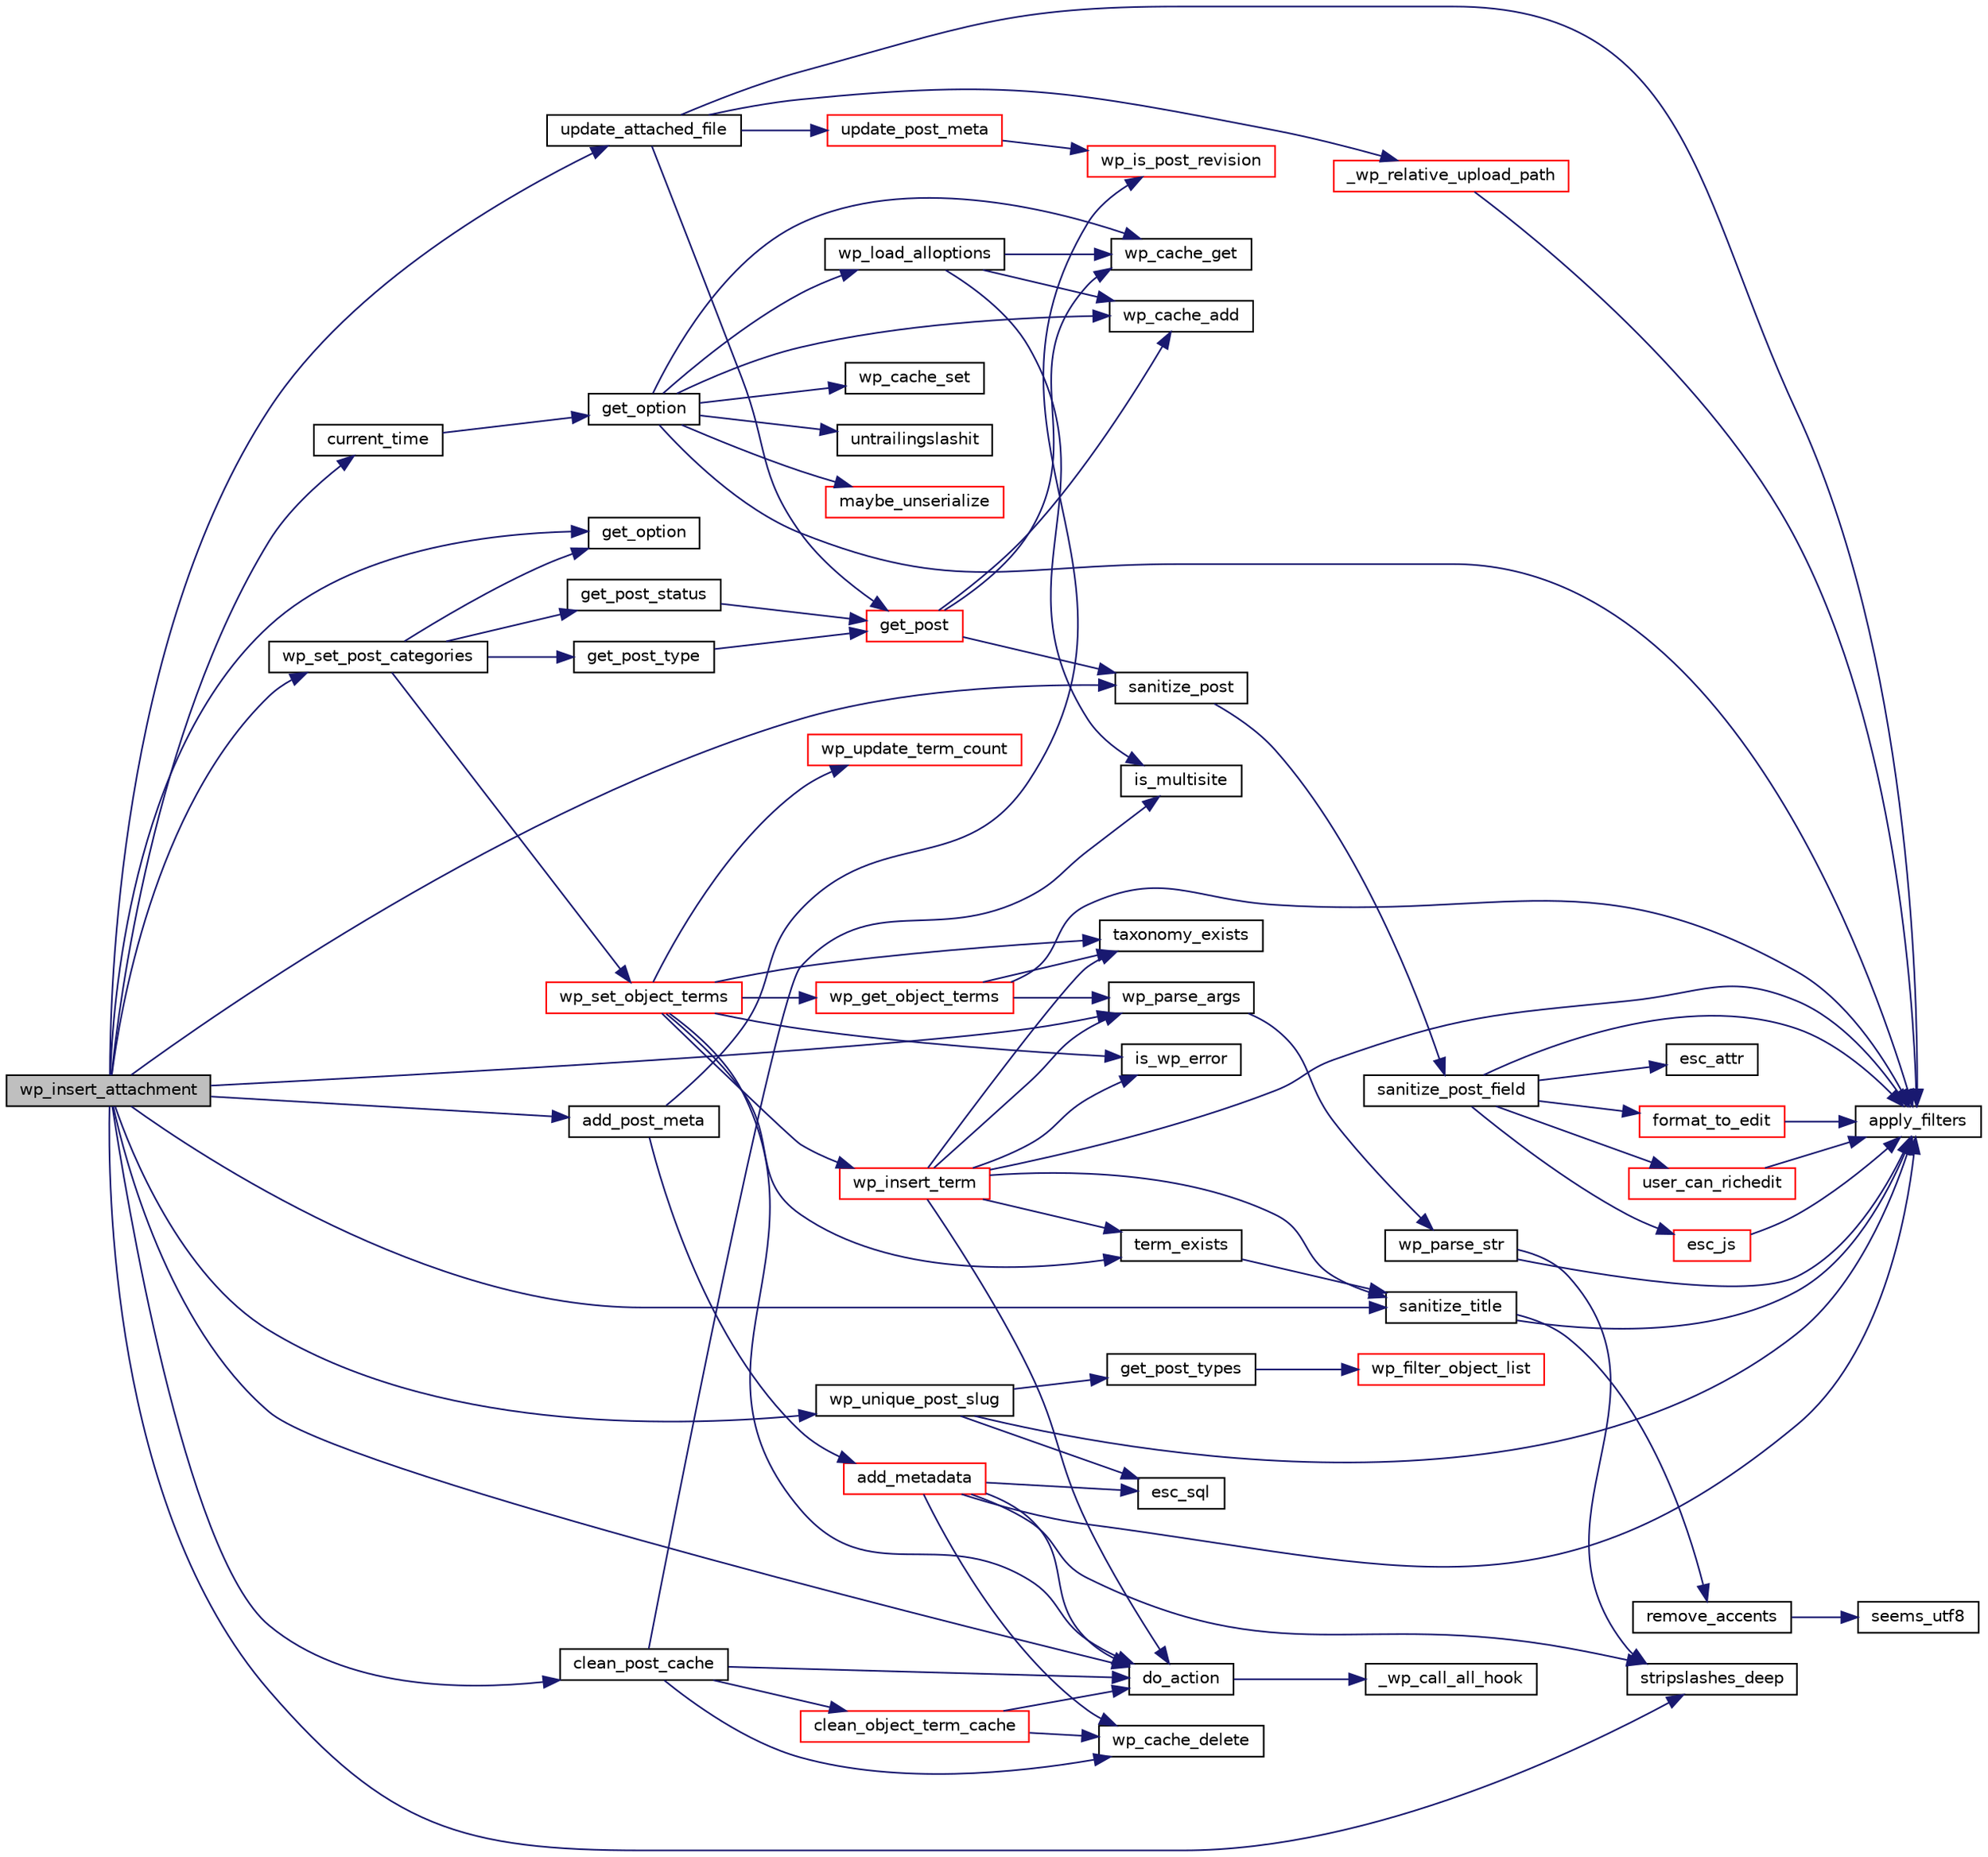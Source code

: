 digraph "wp_insert_attachment"
{
  edge [fontname="Helvetica",fontsize="10",labelfontname="Helvetica",labelfontsize="10"];
  node [fontname="Helvetica",fontsize="10",shape=record];
  rankdir="LR";
  Node1 [label="wp_insert_attachment",height=0.2,width=0.4,color="black", fillcolor="grey75", style="filled", fontcolor="black"];
  Node1 -> Node2 [color="midnightblue",fontsize="10",style="solid",fontname="Helvetica"];
  Node2 [label="get_option",height=0.2,width=0.4,color="black", fillcolor="white", style="filled",URL="$load-scripts_8php.html#aaf1220eff85fdd291725eabf743b2ed3"];
  Node1 -> Node3 [color="midnightblue",fontsize="10",style="solid",fontname="Helvetica"];
  Node3 [label="wp_parse_args",height=0.2,width=0.4,color="black", fillcolor="white", style="filled",URL="$wp-includes_2functions_8php.html#aa3f6fdf5e7702fdd93e84301ea7987aa"];
  Node3 -> Node4 [color="midnightblue",fontsize="10",style="solid",fontname="Helvetica"];
  Node4 [label="wp_parse_str",height=0.2,width=0.4,color="black", fillcolor="white", style="filled",URL="$formatting_8php.html#a17647ed96ed8c87e16b1af5b63fb2cb8"];
  Node4 -> Node5 [color="midnightblue",fontsize="10",style="solid",fontname="Helvetica"];
  Node5 [label="stripslashes_deep",height=0.2,width=0.4,color="black", fillcolor="white", style="filled",URL="$formatting_8php.html#a3b974f63529424e457b55f009a795461"];
  Node4 -> Node6 [color="midnightblue",fontsize="10",style="solid",fontname="Helvetica"];
  Node6 [label="apply_filters",height=0.2,width=0.4,color="black", fillcolor="white", style="filled",URL="$load-scripts_8php.html#a54639394aa645a2277ea41f3cbd23247"];
  Node1 -> Node7 [color="midnightblue",fontsize="10",style="solid",fontname="Helvetica"];
  Node7 [label="sanitize_post",height=0.2,width=0.4,color="black", fillcolor="white", style="filled",URL="$wp-includes_2post_8php.html#a8eebee8e7e751c84f75b5d4da365438c"];
  Node7 -> Node8 [color="midnightblue",fontsize="10",style="solid",fontname="Helvetica"];
  Node8 [label="sanitize_post_field",height=0.2,width=0.4,color="black", fillcolor="white", style="filled",URL="$wp-includes_2post_8php.html#addfb1c1acdc2e6b318105d1ebb537ce8"];
  Node8 -> Node6 [color="midnightblue",fontsize="10",style="solid",fontname="Helvetica"];
  Node8 -> Node9 [color="midnightblue",fontsize="10",style="solid",fontname="Helvetica"];
  Node9 [label="format_to_edit",height=0.2,width=0.4,color="red", fillcolor="white", style="filled",URL="$formatting_8php.html#ab9c822878e20c6d12f6676e419164c10"];
  Node9 -> Node6 [color="midnightblue",fontsize="10",style="solid",fontname="Helvetica"];
  Node8 -> Node10 [color="midnightblue",fontsize="10",style="solid",fontname="Helvetica"];
  Node10 [label="user_can_richedit",height=0.2,width=0.4,color="red", fillcolor="white", style="filled",URL="$general-template_8php.html#abc7e66f079ed375f85bb40888057a3b1"];
  Node10 -> Node6 [color="midnightblue",fontsize="10",style="solid",fontname="Helvetica"];
  Node8 -> Node11 [color="midnightblue",fontsize="10",style="solid",fontname="Helvetica"];
  Node11 [label="esc_attr",height=0.2,width=0.4,color="black", fillcolor="white", style="filled",URL="$load-scripts_8php.html#a0cf0f358a47f49ebdba78be2ed10a41c"];
  Node8 -> Node12 [color="midnightblue",fontsize="10",style="solid",fontname="Helvetica"];
  Node12 [label="esc_js",height=0.2,width=0.4,color="red", fillcolor="white", style="filled",URL="$formatting_8php.html#a0fe22f477c9eafcf9d3805461f249393"];
  Node12 -> Node6 [color="midnightblue",fontsize="10",style="solid",fontname="Helvetica"];
  Node1 -> Node13 [color="midnightblue",fontsize="10",style="solid",fontname="Helvetica"];
  Node13 [label="sanitize_title",height=0.2,width=0.4,color="black", fillcolor="white", style="filled",URL="$formatting_8php.html#ac6495c47468fb816d78bb2d2b326d808"];
  Node13 -> Node14 [color="midnightblue",fontsize="10",style="solid",fontname="Helvetica"];
  Node14 [label="remove_accents",height=0.2,width=0.4,color="black", fillcolor="white", style="filled",URL="$formatting_8php.html#a05e464b55ec2c8b334abed9864d014e9"];
  Node14 -> Node15 [color="midnightblue",fontsize="10",style="solid",fontname="Helvetica"];
  Node15 [label="seems_utf8",height=0.2,width=0.4,color="black", fillcolor="white", style="filled",URL="$formatting_8php.html#a618ba7bdc2cf2790af2e9fa968f03615"];
  Node13 -> Node6 [color="midnightblue",fontsize="10",style="solid",fontname="Helvetica"];
  Node1 -> Node16 [color="midnightblue",fontsize="10",style="solid",fontname="Helvetica"];
  Node16 [label="wp_unique_post_slug",height=0.2,width=0.4,color="black", fillcolor="white", style="filled",URL="$wp-includes_2post_8php.html#a8e6df85dac0b77a87b3bd9b26e82fe72"];
  Node16 -> Node17 [color="midnightblue",fontsize="10",style="solid",fontname="Helvetica"];
  Node17 [label="get_post_types",height=0.2,width=0.4,color="black", fillcolor="white", style="filled",URL="$wp-includes_2post_8php.html#a608a82c55bc57d0bc9b34888b92212e1"];
  Node17 -> Node18 [color="midnightblue",fontsize="10",style="solid",fontname="Helvetica"];
  Node18 [label="wp_filter_object_list",height=0.2,width=0.4,color="red", fillcolor="white", style="filled",URL="$wp-includes_2functions_8php.html#ab34fe39d060b41a5eba441a38bc15d60"];
  Node16 -> Node6 [color="midnightblue",fontsize="10",style="solid",fontname="Helvetica"];
  Node16 -> Node19 [color="midnightblue",fontsize="10",style="solid",fontname="Helvetica"];
  Node19 [label="esc_sql",height=0.2,width=0.4,color="black", fillcolor="white", style="filled",URL="$formatting_8php.html#a7b6b1e51878b10f8d552783dba4042b4"];
  Node1 -> Node20 [color="midnightblue",fontsize="10",style="solid",fontname="Helvetica"];
  Node20 [label="current_time",height=0.2,width=0.4,color="black", fillcolor="white", style="filled",URL="$wp-includes_2functions_8php.html#a4dacfef72ebe1c7276f7d94fdbe93554"];
  Node20 -> Node21 [color="midnightblue",fontsize="10",style="solid",fontname="Helvetica"];
  Node21 [label="get_option",height=0.2,width=0.4,color="black", fillcolor="white", style="filled",URL="$wp-includes_2functions_8php.html#a2d0e41bee9ffe5bbc8afa3e0b348ed2c"];
  Node21 -> Node6 [color="midnightblue",fontsize="10",style="solid",fontname="Helvetica"];
  Node21 -> Node22 [color="midnightblue",fontsize="10",style="solid",fontname="Helvetica"];
  Node22 [label="wp_cache_get",height=0.2,width=0.4,color="black", fillcolor="white", style="filled",URL="$cache_8php.html#a7c1a31cfb7178c3339cc5b4ebfe817ba"];
  Node21 -> Node23 [color="midnightblue",fontsize="10",style="solid",fontname="Helvetica"];
  Node23 [label="wp_load_alloptions",height=0.2,width=0.4,color="black", fillcolor="white", style="filled",URL="$wp-includes_2functions_8php.html#aeff01ba12b3fd6f81d3235d4f39a0963"];
  Node23 -> Node24 [color="midnightblue",fontsize="10",style="solid",fontname="Helvetica"];
  Node24 [label="is_multisite",height=0.2,width=0.4,color="black", fillcolor="white", style="filled",URL="$load_8php.html#a72e5386fcd7a5ce7526d208d0b03a0af"];
  Node23 -> Node22 [color="midnightblue",fontsize="10",style="solid",fontname="Helvetica"];
  Node23 -> Node25 [color="midnightblue",fontsize="10",style="solid",fontname="Helvetica"];
  Node25 [label="wp_cache_add",height=0.2,width=0.4,color="black", fillcolor="white", style="filled",URL="$cache_8php.html#a76d941b9157259776a90a4d1bd84dbb3"];
  Node21 -> Node25 [color="midnightblue",fontsize="10",style="solid",fontname="Helvetica"];
  Node21 -> Node26 [color="midnightblue",fontsize="10",style="solid",fontname="Helvetica"];
  Node26 [label="wp_cache_set",height=0.2,width=0.4,color="black", fillcolor="white", style="filled",URL="$cache_8php.html#a7a7d3c617e76bc7bc5c00b2088942a38"];
  Node21 -> Node27 [color="midnightblue",fontsize="10",style="solid",fontname="Helvetica"];
  Node27 [label="untrailingslashit",height=0.2,width=0.4,color="black", fillcolor="white", style="filled",URL="$formatting_8php.html#ab99d2b875428a3172f6ea9d4d2e33e72"];
  Node21 -> Node28 [color="midnightblue",fontsize="10",style="solid",fontname="Helvetica"];
  Node28 [label="maybe_unserialize",height=0.2,width=0.4,color="red", fillcolor="white", style="filled",URL="$wp-includes_2functions_8php.html#a3c69a81464e61cfafd41fc129b6df2d4"];
  Node1 -> Node5 [color="midnightblue",fontsize="10",style="solid",fontname="Helvetica"];
  Node1 -> Node29 [color="midnightblue",fontsize="10",style="solid",fontname="Helvetica"];
  Node29 [label="wp_set_post_categories",height=0.2,width=0.4,color="black", fillcolor="white", style="filled",URL="$wp-includes_2post_8php.html#af8e44febeecc4b0f5a081f658c485b5d"];
  Node29 -> Node30 [color="midnightblue",fontsize="10",style="solid",fontname="Helvetica"];
  Node30 [label="get_post_type",height=0.2,width=0.4,color="black", fillcolor="white", style="filled",URL="$wp-includes_2post_8php.html#aed17988d631c084ce2feb6bc475fd768"];
  Node30 -> Node31 [color="midnightblue",fontsize="10",style="solid",fontname="Helvetica"];
  Node31 [label="get_post",height=0.2,width=0.4,color="red", fillcolor="white", style="filled",URL="$wp-includes_2post_8php.html#a688f9976327aa68c7526f0cecba2ae3d"];
  Node31 -> Node7 [color="midnightblue",fontsize="10",style="solid",fontname="Helvetica"];
  Node31 -> Node25 [color="midnightblue",fontsize="10",style="solid",fontname="Helvetica"];
  Node31 -> Node22 [color="midnightblue",fontsize="10",style="solid",fontname="Helvetica"];
  Node29 -> Node32 [color="midnightblue",fontsize="10",style="solid",fontname="Helvetica"];
  Node32 [label="get_post_status",height=0.2,width=0.4,color="black", fillcolor="white", style="filled",URL="$wp-includes_2post_8php.html#a98737d92a96de54534562fb6f707f25c"];
  Node32 -> Node31 [color="midnightblue",fontsize="10",style="solid",fontname="Helvetica"];
  Node29 -> Node2 [color="midnightblue",fontsize="10",style="solid",fontname="Helvetica"];
  Node29 -> Node33 [color="midnightblue",fontsize="10",style="solid",fontname="Helvetica"];
  Node33 [label="wp_set_object_terms",height=0.2,width=0.4,color="red", fillcolor="white", style="filled",URL="$wp-includes_2taxonomy_8php.html#a584c2ddd3b03a0a3f9c88b9e50cfc7e4"];
  Node33 -> Node34 [color="midnightblue",fontsize="10",style="solid",fontname="Helvetica"];
  Node34 [label="taxonomy_exists",height=0.2,width=0.4,color="black", fillcolor="white", style="filled",URL="$wp-includes_2taxonomy_8php.html#a5f7e3a6dba12bb44cbe203aefce3ef8d"];
  Node33 -> Node35 [color="midnightblue",fontsize="10",style="solid",fontname="Helvetica"];
  Node35 [label="wp_get_object_terms",height=0.2,width=0.4,color="red", fillcolor="white", style="filled",URL="$wp-includes_2taxonomy_8php.html#a19f6a158be4230ff7cd638dfd435f7ef"];
  Node35 -> Node34 [color="midnightblue",fontsize="10",style="solid",fontname="Helvetica"];
  Node35 -> Node3 [color="midnightblue",fontsize="10",style="solid",fontname="Helvetica"];
  Node35 -> Node6 [color="midnightblue",fontsize="10",style="solid",fontname="Helvetica"];
  Node33 -> Node36 [color="midnightblue",fontsize="10",style="solid",fontname="Helvetica"];
  Node36 [label="term_exists",height=0.2,width=0.4,color="black", fillcolor="white", style="filled",URL="$wp-includes_2taxonomy_8php.html#a7f1cbda8dbf1ed78826d62cec1fbd7d4"];
  Node36 -> Node13 [color="midnightblue",fontsize="10",style="solid",fontname="Helvetica"];
  Node33 -> Node37 [color="midnightblue",fontsize="10",style="solid",fontname="Helvetica"];
  Node37 [label="wp_insert_term",height=0.2,width=0.4,color="red", fillcolor="white", style="filled",URL="$wp-includes_2taxonomy_8php.html#ad905a6910c87bb55f7d9b1092f747fb5"];
  Node37 -> Node34 [color="midnightblue",fontsize="10",style="solid",fontname="Helvetica"];
  Node37 -> Node6 [color="midnightblue",fontsize="10",style="solid",fontname="Helvetica"];
  Node37 -> Node38 [color="midnightblue",fontsize="10",style="solid",fontname="Helvetica"];
  Node38 [label="is_wp_error",height=0.2,width=0.4,color="black", fillcolor="white", style="filled",URL="$class-wp-error_8php.html#a741b5ec807dbba8d2a0851e32e7d926c"];
  Node37 -> Node3 [color="midnightblue",fontsize="10",style="solid",fontname="Helvetica"];
  Node37 -> Node13 [color="midnightblue",fontsize="10",style="solid",fontname="Helvetica"];
  Node37 -> Node39 [color="midnightblue",fontsize="10",style="solid",fontname="Helvetica"];
  Node39 [label="do_action",height=0.2,width=0.4,color="black", fillcolor="white", style="filled",URL="$wp-includes_2plugin_8php.html#aed75045b0b4572e55462b37b063a77cc"];
  Node39 -> Node40 [color="midnightblue",fontsize="10",style="solid",fontname="Helvetica"];
  Node40 [label="_wp_call_all_hook",height=0.2,width=0.4,color="black", fillcolor="white", style="filled",URL="$wp-includes_2plugin_8php.html#af891e88ab346a2da31111facfcf6b2cf"];
  Node37 -> Node36 [color="midnightblue",fontsize="10",style="solid",fontname="Helvetica"];
  Node33 -> Node38 [color="midnightblue",fontsize="10",style="solid",fontname="Helvetica"];
  Node33 -> Node39 [color="midnightblue",fontsize="10",style="solid",fontname="Helvetica"];
  Node33 -> Node41 [color="midnightblue",fontsize="10",style="solid",fontname="Helvetica"];
  Node41 [label="wp_update_term_count",height=0.2,width=0.4,color="red", fillcolor="white", style="filled",URL="$wp-includes_2taxonomy_8php.html#aaba8c8bfc4980b76b0fad271108af48c"];
  Node1 -> Node42 [color="midnightblue",fontsize="10",style="solid",fontname="Helvetica"];
  Node42 [label="update_attached_file",height=0.2,width=0.4,color="black", fillcolor="white", style="filled",URL="$wp-includes_2post_8php.html#a1a4ddf27527646308447391e3ac4dce3"];
  Node42 -> Node31 [color="midnightblue",fontsize="10",style="solid",fontname="Helvetica"];
  Node42 -> Node6 [color="midnightblue",fontsize="10",style="solid",fontname="Helvetica"];
  Node42 -> Node43 [color="midnightblue",fontsize="10",style="solid",fontname="Helvetica"];
  Node43 [label="_wp_relative_upload_path",height=0.2,width=0.4,color="red", fillcolor="white", style="filled",URL="$wp-includes_2post_8php.html#ae3d90994c47372fb9ebdd7c48f862d5c"];
  Node43 -> Node6 [color="midnightblue",fontsize="10",style="solid",fontname="Helvetica"];
  Node42 -> Node44 [color="midnightblue",fontsize="10",style="solid",fontname="Helvetica"];
  Node44 [label="update_post_meta",height=0.2,width=0.4,color="red", fillcolor="white", style="filled",URL="$wp-includes_2post_8php.html#ac984a204e35272d1a897fedce9a92847"];
  Node44 -> Node45 [color="midnightblue",fontsize="10",style="solid",fontname="Helvetica"];
  Node45 [label="wp_is_post_revision",height=0.2,width=0.4,color="red", fillcolor="white", style="filled",URL="$wp-includes_2post_8php.html#a700214c190eec741ced5d495e4640aa9"];
  Node1 -> Node46 [color="midnightblue",fontsize="10",style="solid",fontname="Helvetica"];
  Node46 [label="clean_post_cache",height=0.2,width=0.4,color="black", fillcolor="white", style="filled",URL="$wp-includes_2post_8php.html#a1b6fd9934d041b3edd1cfdb496e1c240"];
  Node46 -> Node47 [color="midnightblue",fontsize="10",style="solid",fontname="Helvetica"];
  Node47 [label="wp_cache_delete",height=0.2,width=0.4,color="black", fillcolor="white", style="filled",URL="$cache_8php.html#a790f219041b42b650723ab4a9b34eb4d"];
  Node46 -> Node48 [color="midnightblue",fontsize="10",style="solid",fontname="Helvetica"];
  Node48 [label="clean_object_term_cache",height=0.2,width=0.4,color="red", fillcolor="white", style="filled",URL="$wp-includes_2taxonomy_8php.html#ab018538c65d390d81d99166fa2f7c2e8"];
  Node48 -> Node47 [color="midnightblue",fontsize="10",style="solid",fontname="Helvetica"];
  Node48 -> Node39 [color="midnightblue",fontsize="10",style="solid",fontname="Helvetica"];
  Node46 -> Node39 [color="midnightblue",fontsize="10",style="solid",fontname="Helvetica"];
  Node46 -> Node24 [color="midnightblue",fontsize="10",style="solid",fontname="Helvetica"];
  Node1 -> Node49 [color="midnightblue",fontsize="10",style="solid",fontname="Helvetica"];
  Node49 [label="add_post_meta",height=0.2,width=0.4,color="black", fillcolor="white", style="filled",URL="$wp-includes_2post_8php.html#abde221cb7b8ad0a247496ce2a3c0e68e"];
  Node49 -> Node45 [color="midnightblue",fontsize="10",style="solid",fontname="Helvetica"];
  Node49 -> Node50 [color="midnightblue",fontsize="10",style="solid",fontname="Helvetica"];
  Node50 [label="add_metadata",height=0.2,width=0.4,color="red", fillcolor="white", style="filled",URL="$meta_8php.html#ab5557d6589219e8cf8fd8eddb172172a"];
  Node50 -> Node19 [color="midnightblue",fontsize="10",style="solid",fontname="Helvetica"];
  Node50 -> Node5 [color="midnightblue",fontsize="10",style="solid",fontname="Helvetica"];
  Node50 -> Node6 [color="midnightblue",fontsize="10",style="solid",fontname="Helvetica"];
  Node50 -> Node39 [color="midnightblue",fontsize="10",style="solid",fontname="Helvetica"];
  Node50 -> Node47 [color="midnightblue",fontsize="10",style="solid",fontname="Helvetica"];
  Node1 -> Node39 [color="midnightblue",fontsize="10",style="solid",fontname="Helvetica"];
}
